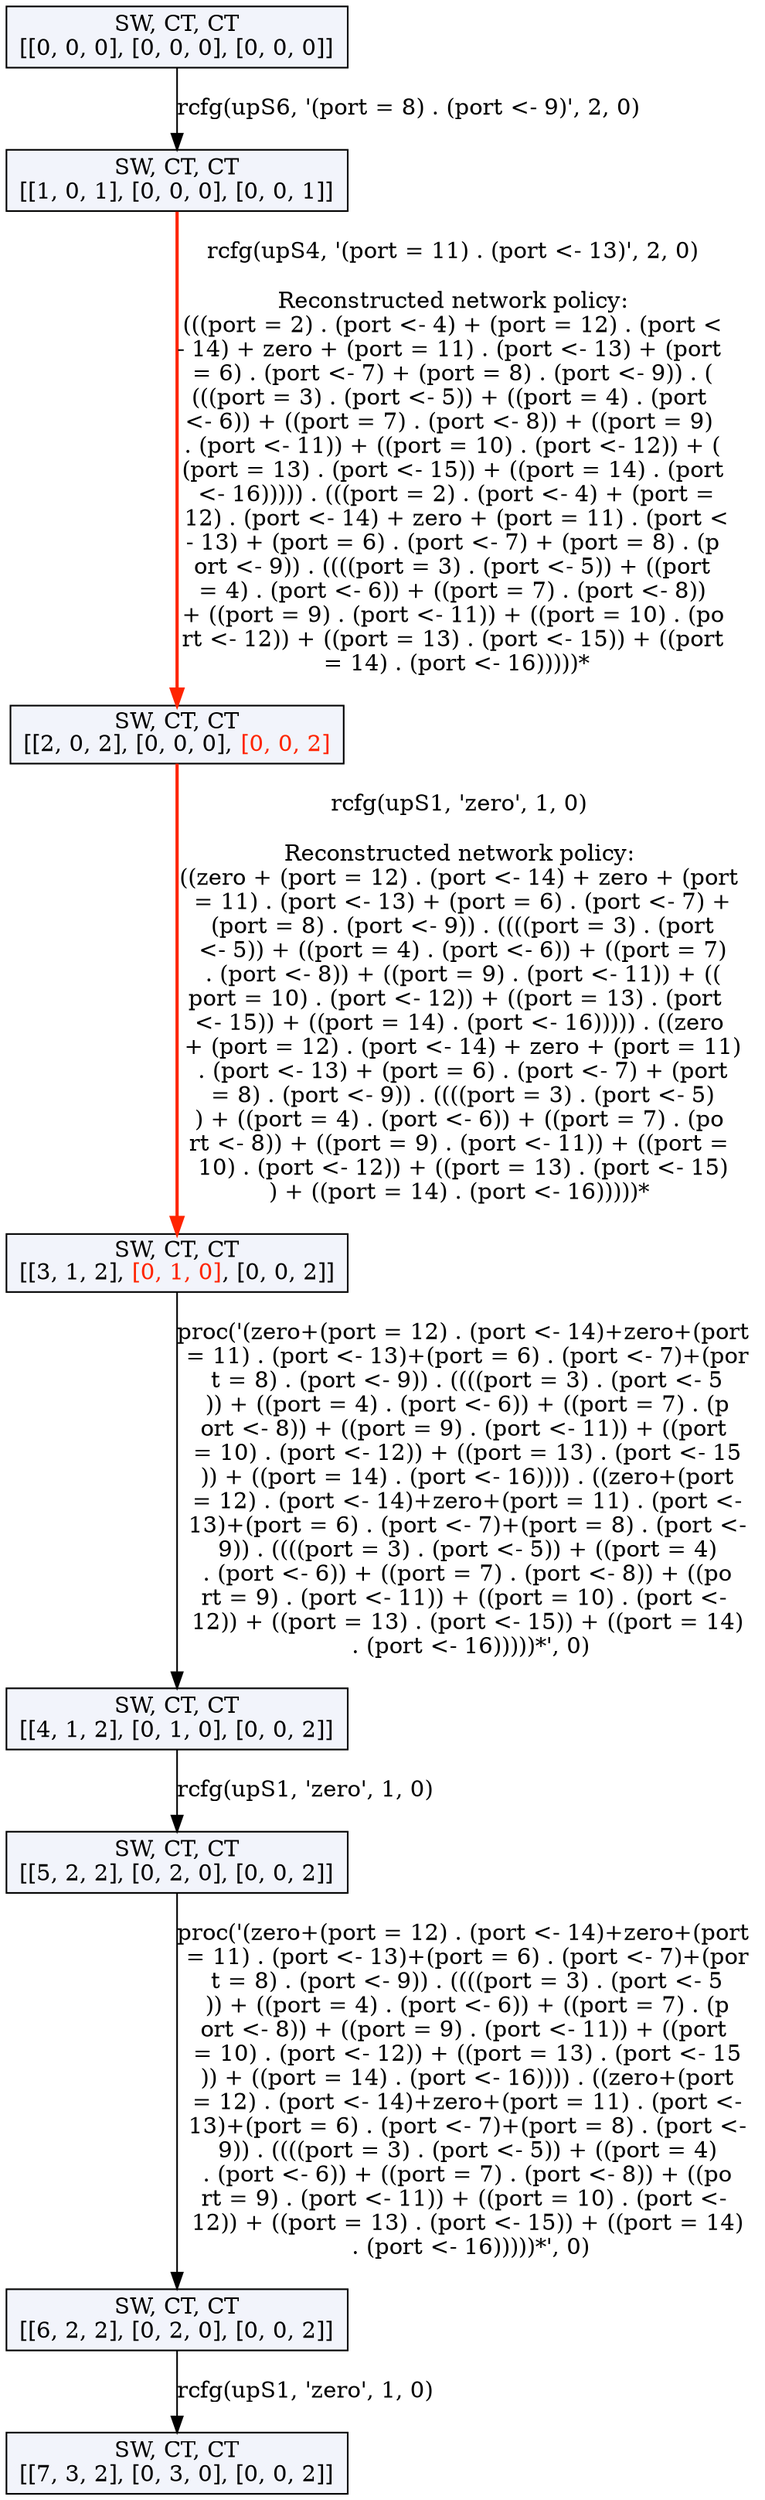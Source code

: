 digraph g {
n0 [label=<SW, CT, CT<br/>[[0, 0, 0], [0, 0, 0], [0, 0, 0]]>, shape=rectangle, style=filled, fillcolor="#F2F4FB"];
n1 [label=<SW, CT, CT<br/>[[1, 0, 1], [0, 0, 0], [0, 0, 1]]>, shape=rectangle, style=filled, fillcolor="#F2F4FB"];
n0 -> n1 [label="rcfg(upS6, '(port = 8) . (port <- 9)', 2, 0)", color="#000000", penwidth=1.0];
n2 [label=<SW, CT, CT<br/>[[2, 0, 2], [0, 0, 0], <font color="#FF2400">[0, 0, 2]</font>]>, shape=rectangle, style=filled, fillcolor="#F2F4FB"];
n1 -> n2 [label="rcfg(upS4, '(port = 11) . (port <- 13)', 2, 0)

Reconstructed network policy:
(((port = 2) . (port <- 4) + (port = 12) . (port <
- 14) + zero + (port = 11) . (port <- 13) + (port 
= 6) . (port <- 7) + (port = 8) . (port <- 9)) . (
(((port = 3) . (port <- 5)) + ((port = 4) . (port 
<- 6)) + ((port = 7) . (port <- 8)) + ((port = 9) 
. (port <- 11)) + ((port = 10) . (port <- 12)) + (
(port = 13) . (port <- 15)) + ((port = 14) . (port
 <- 16))))) . (((port = 2) . (port <- 4) + (port =
 12) . (port <- 14) + zero + (port = 11) . (port <
- 13) + (port = 6) . (port <- 7) + (port = 8) . (p
ort <- 9)) . ((((port = 3) . (port <- 5)) + ((port
 = 4) . (port <- 6)) + ((port = 7) . (port <- 8)) 
+ ((port = 9) . (port <- 11)) + ((port = 10) . (po
rt <- 12)) + ((port = 13) . (port <- 15)) + ((port
 = 14) . (port <- 16)))))*", color="#FF2400", penwidth=2.0];
n3 [label=<SW, CT, CT<br/>[[3, 1, 2], <font color="#FF2400">[0, 1, 0]</font>, [0, 0, 2]]>, shape=rectangle, style=filled, fillcolor="#F2F4FB"];
n2 -> n3 [label="rcfg(upS1, 'zero', 1, 0)

Reconstructed network policy:
((zero + (port = 12) . (port <- 14) + zero + (port
 = 11) . (port <- 13) + (port = 6) . (port <- 7) +
 (port = 8) . (port <- 9)) . ((((port = 3) . (port
 <- 5)) + ((port = 4) . (port <- 6)) + ((port = 7)
 . (port <- 8)) + ((port = 9) . (port <- 11)) + ((
port = 10) . (port <- 12)) + ((port = 13) . (port 
<- 15)) + ((port = 14) . (port <- 16))))) . ((zero
 + (port = 12) . (port <- 14) + zero + (port = 11)
 . (port <- 13) + (port = 6) . (port <- 7) + (port
 = 8) . (port <- 9)) . ((((port = 3) . (port <- 5)
) + ((port = 4) . (port <- 6)) + ((port = 7) . (po
rt <- 8)) + ((port = 9) . (port <- 11)) + ((port =
 10) . (port <- 12)) + ((port = 13) . (port <- 15)
) + ((port = 14) . (port <- 16)))))*", color="#FF2400", penwidth=2.0];
n4 [label=<SW, CT, CT<br/>[[4, 1, 2], [0, 1, 0], [0, 0, 2]]>, shape=rectangle, style=filled, fillcolor="#F2F4FB"];
n3 -> n4 [label="proc('(zero+(port = 12) . (port <- 14)+zero+(port 
= 11) . (port <- 13)+(port = 6) . (port <- 7)+(por
t = 8) . (port <- 9)) . ((((port = 3) . (port <- 5
)) + ((port = 4) . (port <- 6)) + ((port = 7) . (p
ort <- 8)) + ((port = 9) . (port <- 11)) + ((port 
= 10) . (port <- 12)) + ((port = 13) . (port <- 15
)) + ((port = 14) . (port <- 16)))) . ((zero+(port
 = 12) . (port <- 14)+zero+(port = 11) . (port <- 
13)+(port = 6) . (port <- 7)+(port = 8) . (port <-
 9)) . ((((port = 3) . (port <- 5)) + ((port = 4) 
. (port <- 6)) + ((port = 7) . (port <- 8)) + ((po
rt = 9) . (port <- 11)) + ((port = 10) . (port <- 
12)) + ((port = 13) . (port <- 15)) + ((port = 14)
 . (port <- 16)))))*', 0)", color="#000000", penwidth=1.0];
n5 [label=<SW, CT, CT<br/>[[5, 2, 2], [0, 2, 0], [0, 0, 2]]>, shape=rectangle, style=filled, fillcolor="#F2F4FB"];
n4 -> n5 [label="rcfg(upS1, 'zero', 1, 0)", color="#000000", penwidth=1.0];
n6 [label=<SW, CT, CT<br/>[[6, 2, 2], [0, 2, 0], [0, 0, 2]]>, shape=rectangle, style=filled, fillcolor="#F2F4FB"];
n5 -> n6 [label="proc('(zero+(port = 12) . (port <- 14)+zero+(port 
= 11) . (port <- 13)+(port = 6) . (port <- 7)+(por
t = 8) . (port <- 9)) . ((((port = 3) . (port <- 5
)) + ((port = 4) . (port <- 6)) + ((port = 7) . (p
ort <- 8)) + ((port = 9) . (port <- 11)) + ((port 
= 10) . (port <- 12)) + ((port = 13) . (port <- 15
)) + ((port = 14) . (port <- 16)))) . ((zero+(port
 = 12) . (port <- 14)+zero+(port = 11) . (port <- 
13)+(port = 6) . (port <- 7)+(port = 8) . (port <-
 9)) . ((((port = 3) . (port <- 5)) + ((port = 4) 
. (port <- 6)) + ((port = 7) . (port <- 8)) + ((po
rt = 9) . (port <- 11)) + ((port = 10) . (port <- 
12)) + ((port = 13) . (port <- 15)) + ((port = 14)
 . (port <- 16)))))*', 0)", color="#000000", penwidth=1.0];
n7 [label=<SW, CT, CT<br/>[[7, 3, 2], [0, 3, 0], [0, 0, 2]]>, shape=rectangle, style=filled, fillcolor="#F2F4FB"];
n6 -> n7 [label="rcfg(upS1, 'zero', 1, 0)", color="#000000", penwidth=1.0];
}